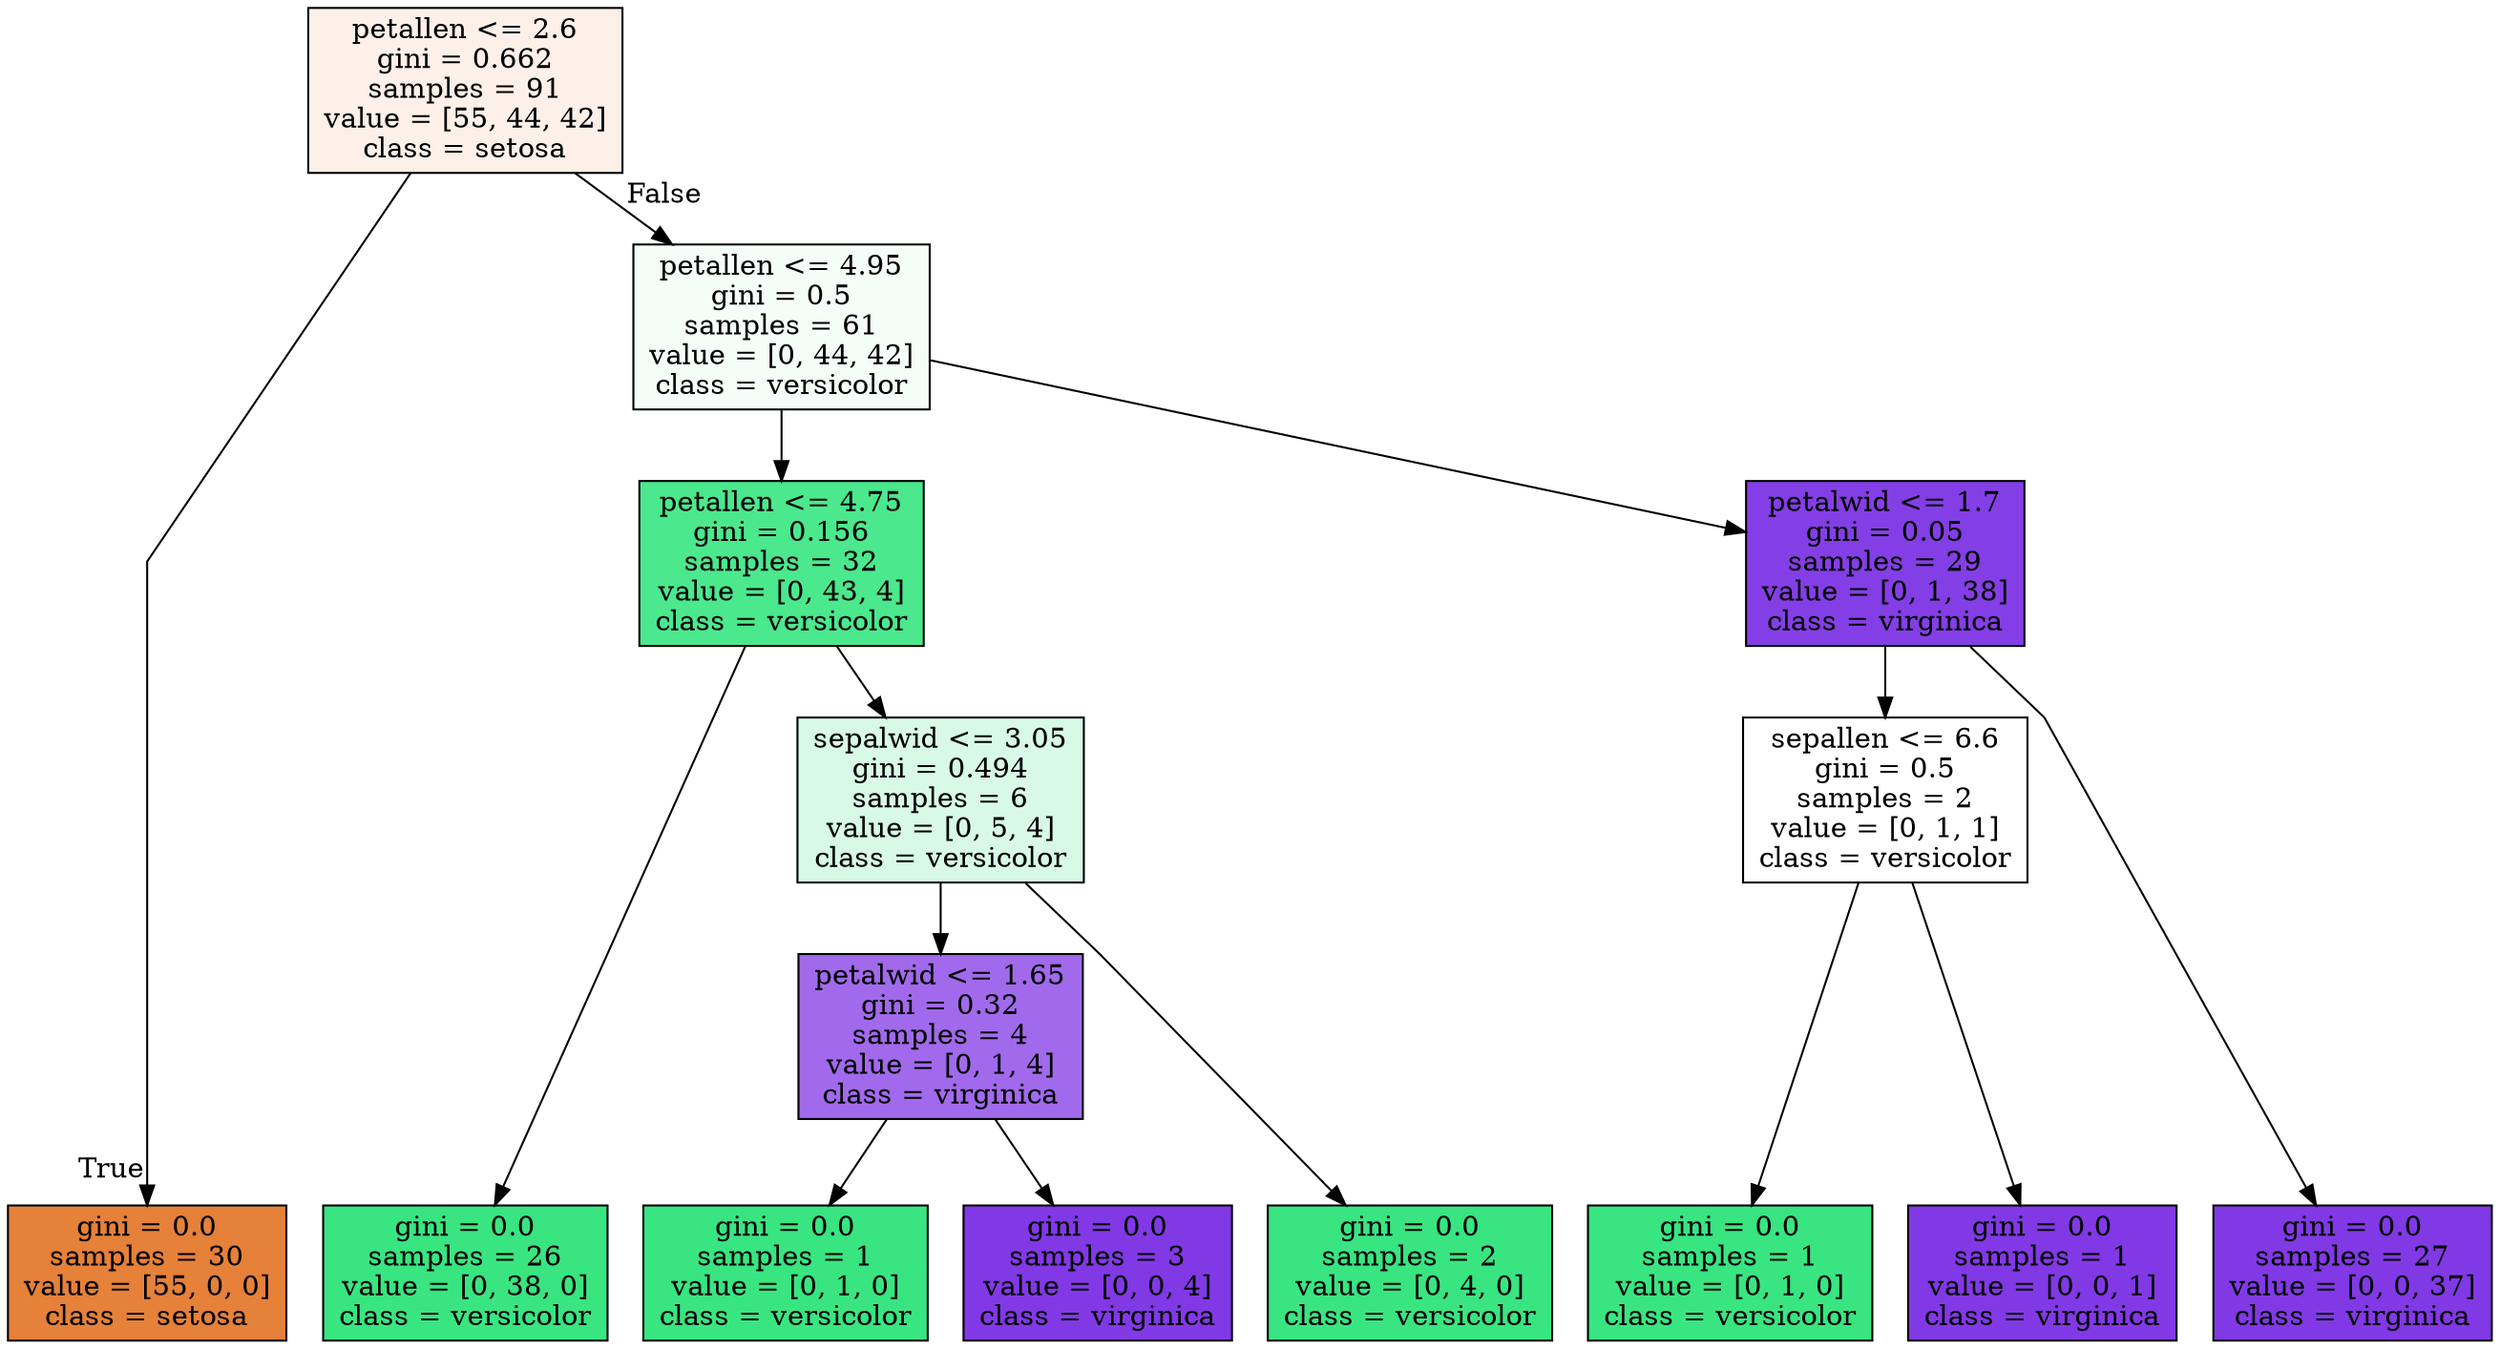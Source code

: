 digraph Tree {
node [shape=box, style="filled", color="black"] ;
graph [ranksep=equally, splines=polyline] ;
0 [label="petallen <= 2.6\ngini = 0.662\nsamples = 91\nvalue = [55, 44, 42]\nclass = setosa", fillcolor="#e581391d"] ;
1 [label="gini = 0.0\nsamples = 30\nvalue = [55, 0, 0]\nclass = setosa", fillcolor="#e58139ff"] ;
0 -> 1 [labeldistance=2.5, labelangle=45, headlabel="True"] ;
2 [label="petallen <= 4.95\ngini = 0.5\nsamples = 61\nvalue = [0, 44, 42]\nclass = versicolor", fillcolor="#39e5810c"] ;
0 -> 2 [labeldistance=2.5, labelangle=-45, headlabel="False"] ;
3 [label="petallen <= 4.75\ngini = 0.156\nsamples = 32\nvalue = [0, 43, 4]\nclass = versicolor", fillcolor="#39e581e7"] ;
2 -> 3 ;
4 [label="gini = 0.0\nsamples = 26\nvalue = [0, 38, 0]\nclass = versicolor", fillcolor="#39e581ff"] ;
3 -> 4 ;
5 [label="sepalwid <= 3.05\ngini = 0.494\nsamples = 6\nvalue = [0, 5, 4]\nclass = versicolor", fillcolor="#39e58133"] ;
3 -> 5 ;
6 [label="petalwid <= 1.65\ngini = 0.32\nsamples = 4\nvalue = [0, 1, 4]\nclass = virginica", fillcolor="#8139e5bf"] ;
5 -> 6 ;
7 [label="gini = 0.0\nsamples = 1\nvalue = [0, 1, 0]\nclass = versicolor", fillcolor="#39e581ff"] ;
6 -> 7 ;
8 [label="gini = 0.0\nsamples = 3\nvalue = [0, 0, 4]\nclass = virginica", fillcolor="#8139e5ff"] ;
6 -> 8 ;
9 [label="gini = 0.0\nsamples = 2\nvalue = [0, 4, 0]\nclass = versicolor", fillcolor="#39e581ff"] ;
5 -> 9 ;
10 [label="petalwid <= 1.7\ngini = 0.05\nsamples = 29\nvalue = [0, 1, 38]\nclass = virginica", fillcolor="#8139e5f8"] ;
2 -> 10 ;
11 [label="sepallen <= 6.6\ngini = 0.5\nsamples = 2\nvalue = [0, 1, 1]\nclass = versicolor", fillcolor="#39e58100"] ;
10 -> 11 ;
12 [label="gini = 0.0\nsamples = 1\nvalue = [0, 1, 0]\nclass = versicolor", fillcolor="#39e581ff"] ;
11 -> 12 ;
13 [label="gini = 0.0\nsamples = 1\nvalue = [0, 0, 1]\nclass = virginica", fillcolor="#8139e5ff"] ;
11 -> 13 ;
14 [label="gini = 0.0\nsamples = 27\nvalue = [0, 0, 37]\nclass = virginica", fillcolor="#8139e5ff"] ;
10 -> 14 ;
{rank=same ; 0} ;
{rank=same ; 2} ;
{rank=same ; 3; 10} ;
{rank=same ; 5; 11} ;
{rank=same ; 6} ;
{rank=same ; 1; 4; 7; 8; 9; 12; 13; 14} ;
}
